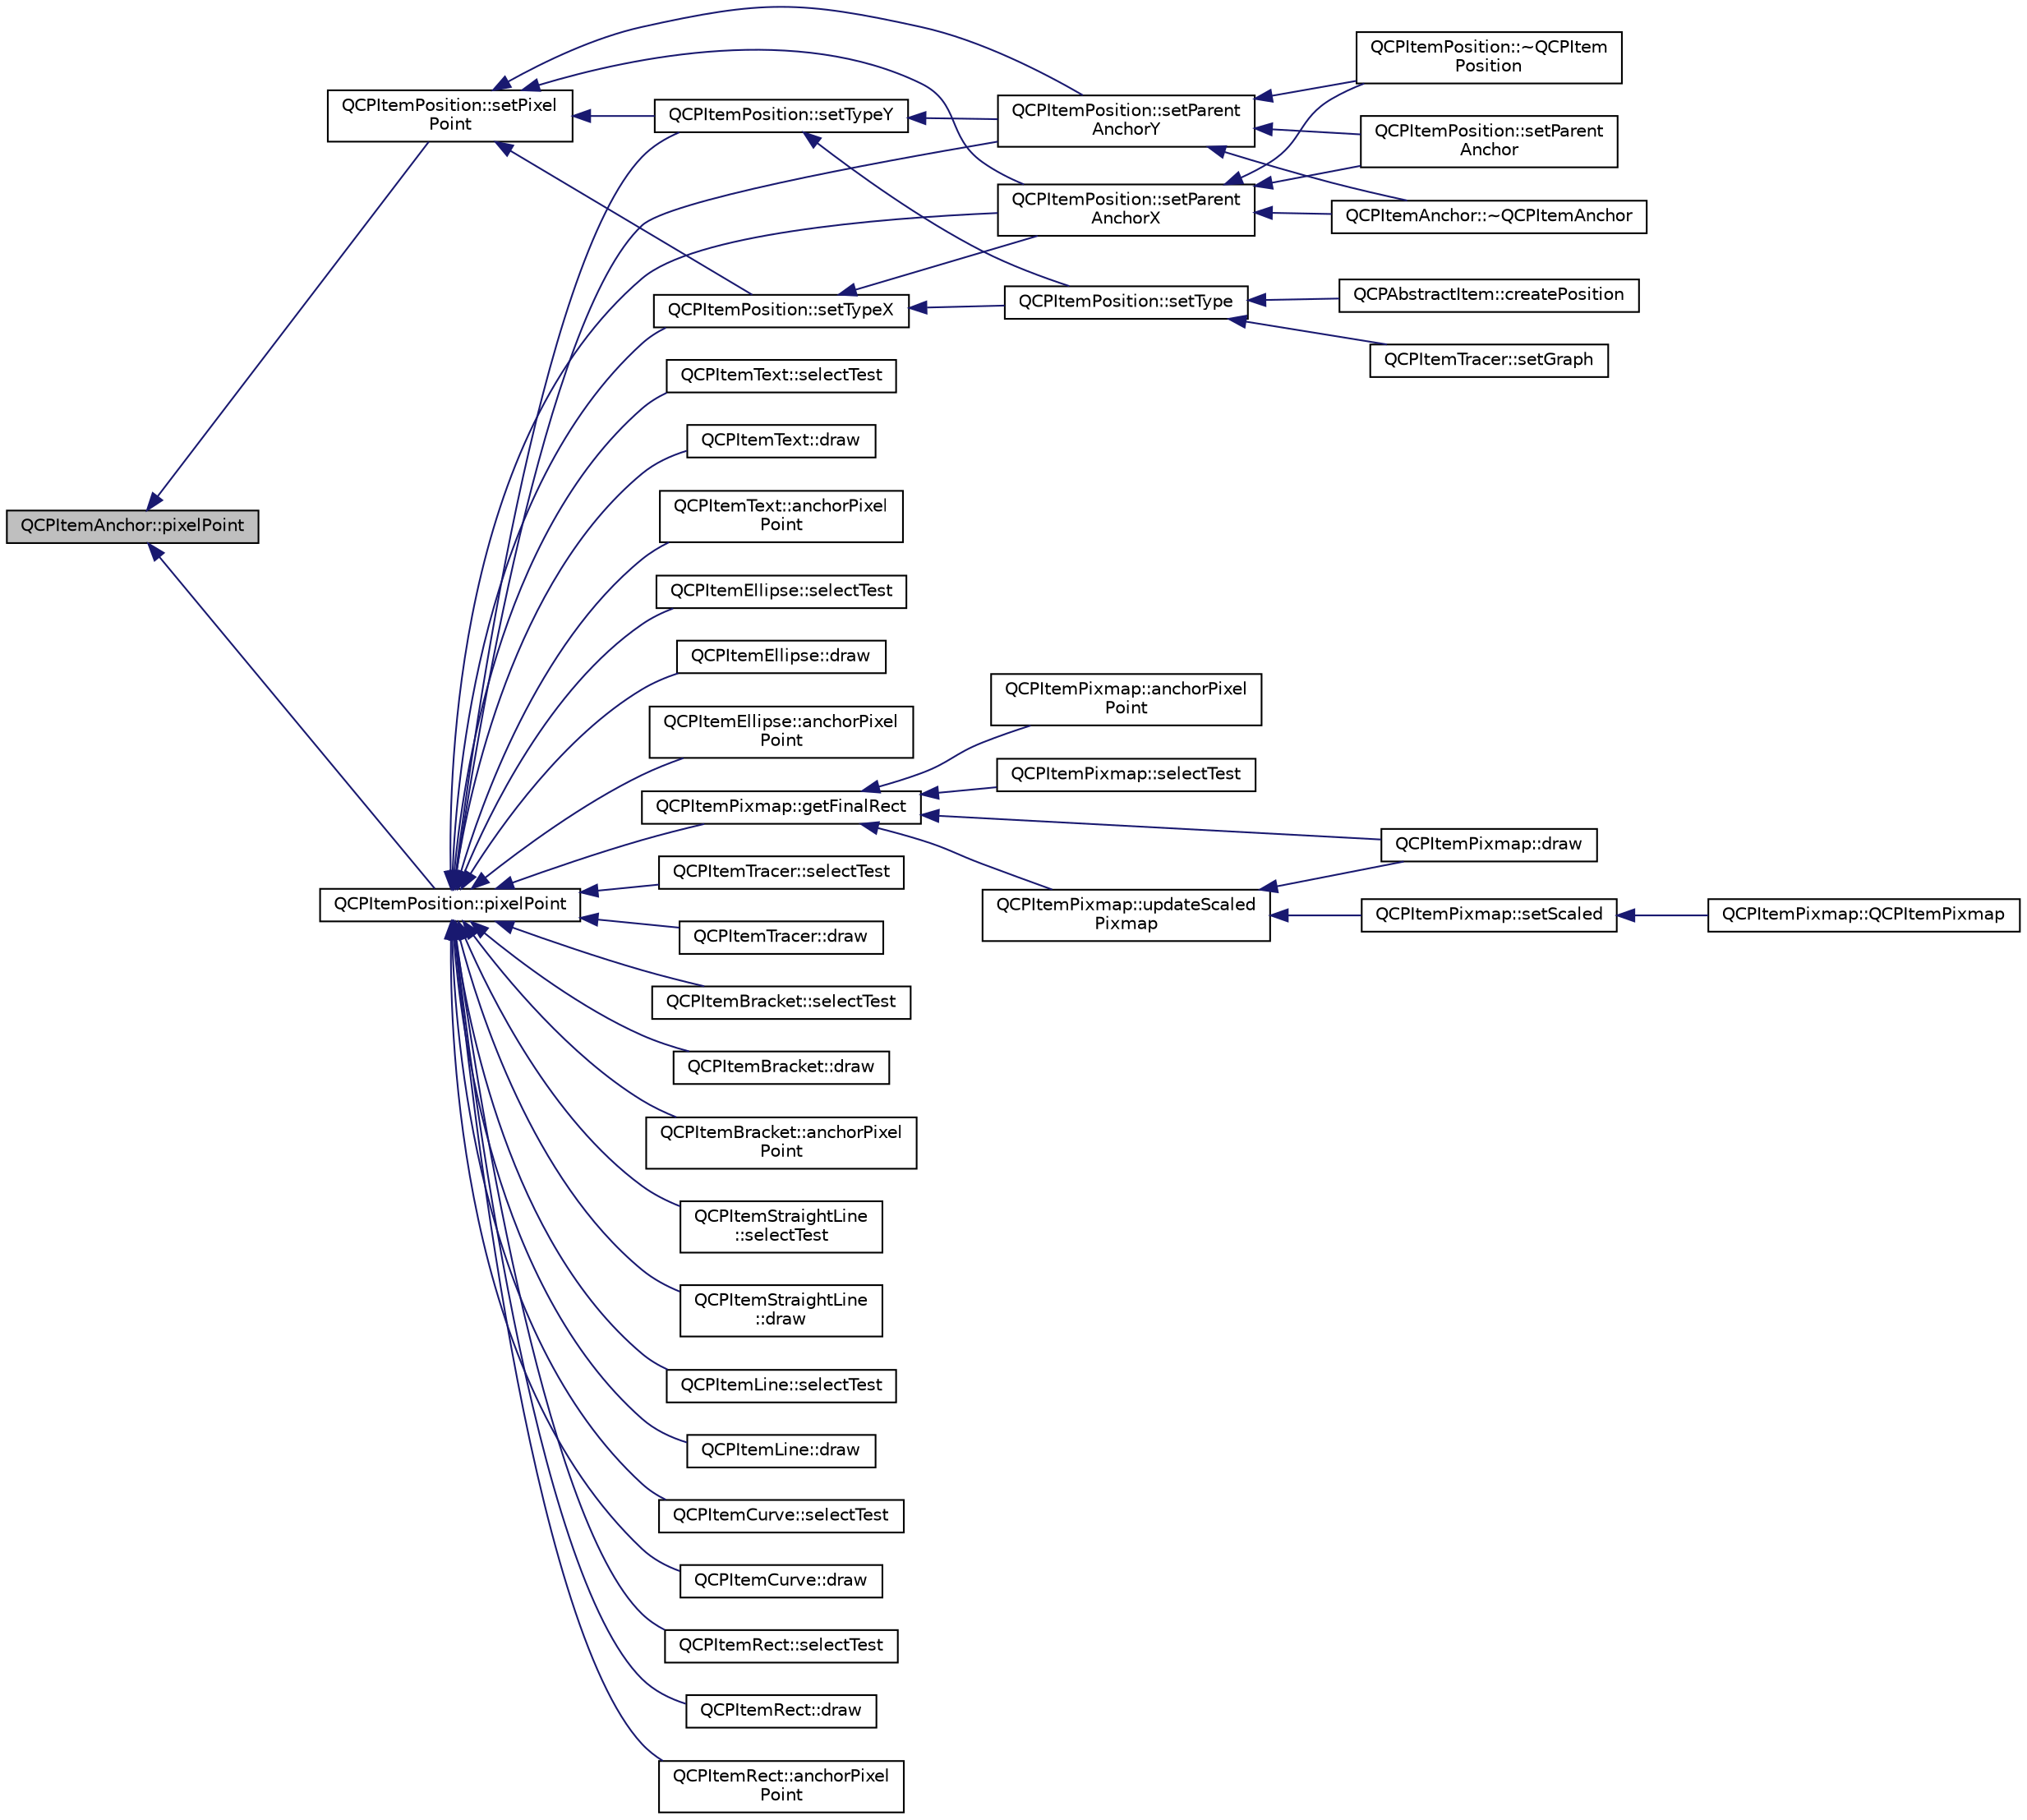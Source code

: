 digraph "QCPItemAnchor::pixelPoint"
{
  edge [fontname="Helvetica",fontsize="10",labelfontname="Helvetica",labelfontsize="10"];
  node [fontname="Helvetica",fontsize="10",shape=record];
  rankdir="LR";
  Node42 [label="QCPItemAnchor::pixelPoint",height=0.2,width=0.4,color="black", fillcolor="grey75", style="filled", fontcolor="black"];
  Node42 -> Node43 [dir="back",color="midnightblue",fontsize="10",style="solid",fontname="Helvetica"];
  Node43 [label="QCPItemPosition::pixelPoint",height=0.2,width=0.4,color="black", fillcolor="white", style="filled",URL="$class_q_c_p_item_position.html#a6cad070c22801295231f5bd6045afe70"];
  Node43 -> Node44 [dir="back",color="midnightblue",fontsize="10",style="solid",fontname="Helvetica"];
  Node44 [label="QCPItemPosition::setTypeX",height=0.2,width=0.4,color="black", fillcolor="white", style="filled",URL="$class_q_c_p_item_position.html#a2113b2351d6d00457fb3559a4e20c3ea"];
  Node44 -> Node45 [dir="back",color="midnightblue",fontsize="10",style="solid",fontname="Helvetica"];
  Node45 [label="QCPItemPosition::setType",height=0.2,width=0.4,color="black", fillcolor="white", style="filled",URL="$class_q_c_p_item_position.html#aa476abf71ed8fa4c537457ebb1a754ad"];
  Node45 -> Node46 [dir="back",color="midnightblue",fontsize="10",style="solid",fontname="Helvetica"];
  Node46 [label="QCPAbstractItem::createPosition",height=0.2,width=0.4,color="black", fillcolor="white", style="filled",URL="$class_q_c_p_abstract_item.html#a75036d39c4d4e2e1a7dd145fff915d32"];
  Node45 -> Node47 [dir="back",color="midnightblue",fontsize="10",style="solid",fontname="Helvetica"];
  Node47 [label="QCPItemTracer::setGraph",height=0.2,width=0.4,color="black", fillcolor="white", style="filled",URL="$class_q_c_p_item_tracer.html#af5886f4ded8dd68cb4f3388f390790c0"];
  Node44 -> Node48 [dir="back",color="midnightblue",fontsize="10",style="solid",fontname="Helvetica"];
  Node48 [label="QCPItemPosition::setParent\lAnchorX",height=0.2,width=0.4,color="black", fillcolor="white", style="filled",URL="$class_q_c_p_item_position.html#add71461a973927c74e42179480916d9c"];
  Node48 -> Node49 [dir="back",color="midnightblue",fontsize="10",style="solid",fontname="Helvetica"];
  Node49 [label="QCPItemAnchor::~QCPItemAnchor",height=0.2,width=0.4,color="black", fillcolor="white", style="filled",URL="$class_q_c_p_item_anchor.html#a1868559407600688ee4d1a4621e81ceb"];
  Node48 -> Node50 [dir="back",color="midnightblue",fontsize="10",style="solid",fontname="Helvetica"];
  Node50 [label="QCPItemPosition::~QCPItem\lPosition",height=0.2,width=0.4,color="black", fillcolor="white", style="filled",URL="$class_q_c_p_item_position.html#ad8a289016f7a62332f9c865c39ab2047"];
  Node48 -> Node51 [dir="back",color="midnightblue",fontsize="10",style="solid",fontname="Helvetica"];
  Node51 [label="QCPItemPosition::setParent\lAnchor",height=0.2,width=0.4,color="black", fillcolor="white", style="filled",URL="$class_q_c_p_item_position.html#ac094d67a95d2dceafa0d50b9db3a7e51"];
  Node43 -> Node52 [dir="back",color="midnightblue",fontsize="10",style="solid",fontname="Helvetica"];
  Node52 [label="QCPItemPosition::setTypeY",height=0.2,width=0.4,color="black", fillcolor="white", style="filled",URL="$class_q_c_p_item_position.html#ac2a454aa5a54c1615c50686601ec4510"];
  Node52 -> Node45 [dir="back",color="midnightblue",fontsize="10",style="solid",fontname="Helvetica"];
  Node52 -> Node53 [dir="back",color="midnightblue",fontsize="10",style="solid",fontname="Helvetica"];
  Node53 [label="QCPItemPosition::setParent\lAnchorY",height=0.2,width=0.4,color="black", fillcolor="white", style="filled",URL="$class_q_c_p_item_position.html#add5ec1db9d19cec58a3b5c9e0a0c3f9d"];
  Node53 -> Node49 [dir="back",color="midnightblue",fontsize="10",style="solid",fontname="Helvetica"];
  Node53 -> Node50 [dir="back",color="midnightblue",fontsize="10",style="solid",fontname="Helvetica"];
  Node53 -> Node51 [dir="back",color="midnightblue",fontsize="10",style="solid",fontname="Helvetica"];
  Node43 -> Node48 [dir="back",color="midnightblue",fontsize="10",style="solid",fontname="Helvetica"];
  Node43 -> Node53 [dir="back",color="midnightblue",fontsize="10",style="solid",fontname="Helvetica"];
  Node43 -> Node54 [dir="back",color="midnightblue",fontsize="10",style="solid",fontname="Helvetica"];
  Node54 [label="QCPItemStraightLine\l::selectTest",height=0.2,width=0.4,color="black", fillcolor="white", style="filled",URL="$class_q_c_p_item_straight_line.html#a1e5d99d79efb5871600c72bcd2891a0f"];
  Node43 -> Node55 [dir="back",color="midnightblue",fontsize="10",style="solid",fontname="Helvetica"];
  Node55 [label="QCPItemStraightLine\l::draw",height=0.2,width=0.4,color="black", fillcolor="white", style="filled",URL="$class_q_c_p_item_straight_line.html#a2daa1e1253216c26565d56a2d5530170"];
  Node43 -> Node56 [dir="back",color="midnightblue",fontsize="10",style="solid",fontname="Helvetica"];
  Node56 [label="QCPItemLine::selectTest",height=0.2,width=0.4,color="black", fillcolor="white", style="filled",URL="$class_q_c_p_item_line.html#ae6cc5183f568e5fa9d7827abe4d405b5"];
  Node43 -> Node57 [dir="back",color="midnightblue",fontsize="10",style="solid",fontname="Helvetica"];
  Node57 [label="QCPItemLine::draw",height=0.2,width=0.4,color="black", fillcolor="white", style="filled",URL="$class_q_c_p_item_line.html#a1fc045dd33919f8006df0692aeb0e84a"];
  Node43 -> Node58 [dir="back",color="midnightblue",fontsize="10",style="solid",fontname="Helvetica"];
  Node58 [label="QCPItemCurve::selectTest",height=0.2,width=0.4,color="black", fillcolor="white", style="filled",URL="$class_q_c_p_item_curve.html#a8018b8b3fc552a44ba87ca4b64c1523f"];
  Node43 -> Node59 [dir="back",color="midnightblue",fontsize="10",style="solid",fontname="Helvetica"];
  Node59 [label="QCPItemCurve::draw",height=0.2,width=0.4,color="black", fillcolor="white", style="filled",URL="$class_q_c_p_item_curve.html#a56cb5b72cd02db2eda598274a39839a9"];
  Node43 -> Node60 [dir="back",color="midnightblue",fontsize="10",style="solid",fontname="Helvetica"];
  Node60 [label="QCPItemRect::selectTest",height=0.2,width=0.4,color="black", fillcolor="white", style="filled",URL="$class_q_c_p_item_rect.html#abe1a6091591d3bad5e4efab2331f99ec"];
  Node43 -> Node61 [dir="back",color="midnightblue",fontsize="10",style="solid",fontname="Helvetica"];
  Node61 [label="QCPItemRect::draw",height=0.2,width=0.4,color="black", fillcolor="white", style="filled",URL="$class_q_c_p_item_rect.html#a18cd583638b876cdd50f1a155ec182aa"];
  Node43 -> Node62 [dir="back",color="midnightblue",fontsize="10",style="solid",fontname="Helvetica"];
  Node62 [label="QCPItemRect::anchorPixel\lPoint",height=0.2,width=0.4,color="black", fillcolor="white", style="filled",URL="$class_q_c_p_item_rect.html#af1c42e6142d1137673335982856d0ea6"];
  Node43 -> Node63 [dir="back",color="midnightblue",fontsize="10",style="solid",fontname="Helvetica"];
  Node63 [label="QCPItemText::selectTest",height=0.2,width=0.4,color="black", fillcolor="white", style="filled",URL="$class_q_c_p_item_text.html#aca74494fd5e769f331a6eb3e29f32916"];
  Node43 -> Node64 [dir="back",color="midnightblue",fontsize="10",style="solid",fontname="Helvetica"];
  Node64 [label="QCPItemText::draw",height=0.2,width=0.4,color="black", fillcolor="white", style="filled",URL="$class_q_c_p_item_text.html#a8793adb271ab79b4cf391dc55e9987f1"];
  Node43 -> Node65 [dir="back",color="midnightblue",fontsize="10",style="solid",fontname="Helvetica"];
  Node65 [label="QCPItemText::anchorPixel\lPoint",height=0.2,width=0.4,color="black", fillcolor="white", style="filled",URL="$class_q_c_p_item_text.html#a3f999a0a7664421373601206bc35cc7c"];
  Node43 -> Node66 [dir="back",color="midnightblue",fontsize="10",style="solid",fontname="Helvetica"];
  Node66 [label="QCPItemEllipse::selectTest",height=0.2,width=0.4,color="black", fillcolor="white", style="filled",URL="$class_q_c_p_item_ellipse.html#aa41be2180b2ace2e303b88d005c14243"];
  Node43 -> Node67 [dir="back",color="midnightblue",fontsize="10",style="solid",fontname="Helvetica"];
  Node67 [label="QCPItemEllipse::draw",height=0.2,width=0.4,color="black", fillcolor="white", style="filled",URL="$class_q_c_p_item_ellipse.html#afe97ec827adb05f000fe007783faae3c"];
  Node43 -> Node68 [dir="back",color="midnightblue",fontsize="10",style="solid",fontname="Helvetica"];
  Node68 [label="QCPItemEllipse::anchorPixel\lPoint",height=0.2,width=0.4,color="black", fillcolor="white", style="filled",URL="$class_q_c_p_item_ellipse.html#ac9de21db25a5b93594ee540533a4e7e4"];
  Node43 -> Node69 [dir="back",color="midnightblue",fontsize="10",style="solid",fontname="Helvetica"];
  Node69 [label="QCPItemPixmap::getFinalRect",height=0.2,width=0.4,color="black", fillcolor="white", style="filled",URL="$class_q_c_p_item_pixmap.html#a4e7d803e5093c457a109f8fae56677c2"];
  Node69 -> Node70 [dir="back",color="midnightblue",fontsize="10",style="solid",fontname="Helvetica"];
  Node70 [label="QCPItemPixmap::selectTest",height=0.2,width=0.4,color="black", fillcolor="white", style="filled",URL="$class_q_c_p_item_pixmap.html#a7583a98ebd3f35d2ac5d6c05fad25a6c"];
  Node69 -> Node71 [dir="back",color="midnightblue",fontsize="10",style="solid",fontname="Helvetica"];
  Node71 [label="QCPItemPixmap::draw",height=0.2,width=0.4,color="black", fillcolor="white", style="filled",URL="$class_q_c_p_item_pixmap.html#a879e8076c2db01a38b34cfa73ec95d2f"];
  Node69 -> Node72 [dir="back",color="midnightblue",fontsize="10",style="solid",fontname="Helvetica"];
  Node72 [label="QCPItemPixmap::anchorPixel\lPoint",height=0.2,width=0.4,color="black", fillcolor="white", style="filled",URL="$class_q_c_p_item_pixmap.html#a24d4072c0e50c608ddcc0840d853fc03"];
  Node69 -> Node73 [dir="back",color="midnightblue",fontsize="10",style="solid",fontname="Helvetica"];
  Node73 [label="QCPItemPixmap::updateScaled\lPixmap",height=0.2,width=0.4,color="black", fillcolor="white", style="filled",URL="$class_q_c_p_item_pixmap.html#a8bced3027b326b290726cd1979c7cfc6"];
  Node73 -> Node74 [dir="back",color="midnightblue",fontsize="10",style="solid",fontname="Helvetica"];
  Node74 [label="QCPItemPixmap::setScaled",height=0.2,width=0.4,color="black", fillcolor="white", style="filled",URL="$class_q_c_p_item_pixmap.html#aea813ff1b12163ae5d3ac182593b1d6f"];
  Node74 -> Node75 [dir="back",color="midnightblue",fontsize="10",style="solid",fontname="Helvetica"];
  Node75 [label="QCPItemPixmap::QCPItemPixmap",height=0.2,width=0.4,color="black", fillcolor="white", style="filled",URL="$class_q_c_p_item_pixmap.html#aa6de42a37261b21a5480e7da122345c3"];
  Node73 -> Node71 [dir="back",color="midnightblue",fontsize="10",style="solid",fontname="Helvetica"];
  Node43 -> Node76 [dir="back",color="midnightblue",fontsize="10",style="solid",fontname="Helvetica"];
  Node76 [label="QCPItemTracer::selectTest",height=0.2,width=0.4,color="black", fillcolor="white", style="filled",URL="$class_q_c_p_item_tracer.html#ae1dc728384936184e7552a6d0d67fd75"];
  Node43 -> Node77 [dir="back",color="midnightblue",fontsize="10",style="solid",fontname="Helvetica"];
  Node77 [label="QCPItemTracer::draw",height=0.2,width=0.4,color="black", fillcolor="white", style="filled",URL="$class_q_c_p_item_tracer.html#aaaf49b48382c730ec9be0e74c2538315"];
  Node43 -> Node78 [dir="back",color="midnightblue",fontsize="10",style="solid",fontname="Helvetica"];
  Node78 [label="QCPItemBracket::selectTest",height=0.2,width=0.4,color="black", fillcolor="white", style="filled",URL="$class_q_c_p_item_bracket.html#a971299aa6fef75730d6f10efdaf48616"];
  Node43 -> Node79 [dir="back",color="midnightblue",fontsize="10",style="solid",fontname="Helvetica"];
  Node79 [label="QCPItemBracket::draw",height=0.2,width=0.4,color="black", fillcolor="white", style="filled",URL="$class_q_c_p_item_bracket.html#a8343cf0559c64886add7aa7f4b22f1a6"];
  Node43 -> Node80 [dir="back",color="midnightblue",fontsize="10",style="solid",fontname="Helvetica"];
  Node80 [label="QCPItemBracket::anchorPixel\lPoint",height=0.2,width=0.4,color="black", fillcolor="white", style="filled",URL="$class_q_c_p_item_bracket.html#a4ad167aab5d38e173171f0afc14a5dd3"];
  Node42 -> Node81 [dir="back",color="midnightblue",fontsize="10",style="solid",fontname="Helvetica"];
  Node81 [label="QCPItemPosition::setPixel\lPoint",height=0.2,width=0.4,color="black", fillcolor="white", style="filled",URL="$class_q_c_p_item_position.html#ab404e56d9ac2ac2df0382c57933a71ef"];
  Node81 -> Node44 [dir="back",color="midnightblue",fontsize="10",style="solid",fontname="Helvetica"];
  Node81 -> Node52 [dir="back",color="midnightblue",fontsize="10",style="solid",fontname="Helvetica"];
  Node81 -> Node48 [dir="back",color="midnightblue",fontsize="10",style="solid",fontname="Helvetica"];
  Node81 -> Node53 [dir="back",color="midnightblue",fontsize="10",style="solid",fontname="Helvetica"];
}
